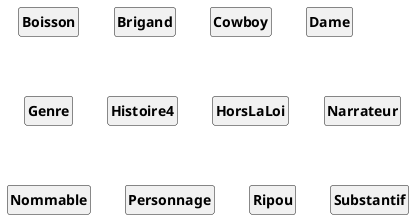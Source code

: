 @startuml
'https://plantuml.com/class-diagram
skinparam style strictuml
skinparam classAttributeIconSize 0
skinparam classFontStyle Bold

hide empty members

class Boisson{

}
class Brigand{

}
class Cowboy{

}
class Dame{

}
class Genre{

}
class Histoire4{

}
class HorsLaLoi{

}
class Narrateur{

}
class Nommable{

}
class Personnage{

}
class Ripou{

}
class Substantif{

}
@enduml